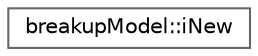 digraph "Graphical Class Hierarchy"
{
 // LATEX_PDF_SIZE
  bgcolor="transparent";
  edge [fontname=Helvetica,fontsize=10,labelfontname=Helvetica,labelfontsize=10];
  node [fontname=Helvetica,fontsize=10,shape=box,height=0.2,width=0.4];
  rankdir="LR";
  Node0 [id="Node000000",label="breakupModel::iNew",height=0.2,width=0.4,color="grey40", fillcolor="white", style="filled",URL="$classFoam_1_1diameterModels_1_1breakupModel_1_1iNew.html",tooltip=" "];
}
